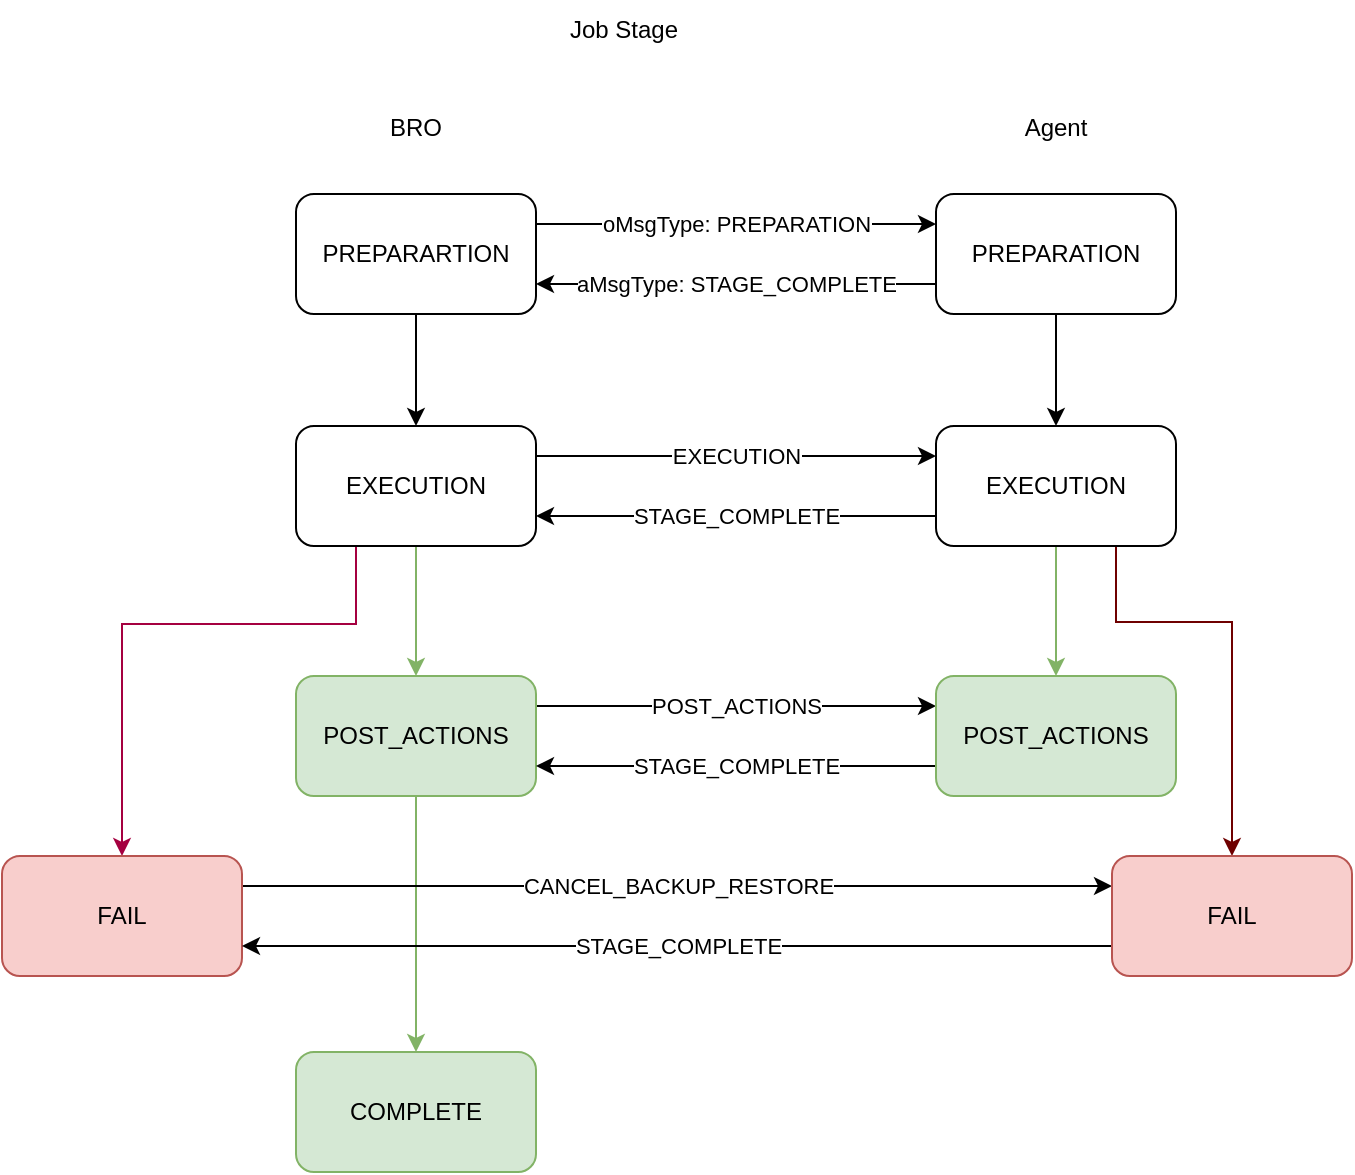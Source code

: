 <mxfile version="16.5.2" type="github">
  <diagram id="K3KFvH2afC0Bzny-vCcr" name="JobStage">
    <mxGraphModel dx="1052" dy="554" grid="0" gridSize="10" guides="1" tooltips="1" connect="1" arrows="1" fold="1" page="0" pageScale="1" pageWidth="827" pageHeight="1169" math="0" shadow="0">
      <root>
        <mxCell id="0" />
        <mxCell id="1" parent="0" />
        <mxCell id="wfhivD08MaEo05ddZKV8-7" value="oMsgType: PREPARATION" style="edgeStyle=orthogonalEdgeStyle;rounded=0;orthogonalLoop=1;jettySize=auto;html=1;exitX=1;exitY=0.25;exitDx=0;exitDy=0;entryX=0;entryY=0.25;entryDx=0;entryDy=0;" parent="1" source="wfhivD08MaEo05ddZKV8-1" target="wfhivD08MaEo05ddZKV8-3" edge="1">
          <mxGeometry relative="1" as="geometry" />
        </mxCell>
        <mxCell id="wfhivD08MaEo05ddZKV8-10" value="" style="edgeStyle=orthogonalEdgeStyle;rounded=0;orthogonalLoop=1;jettySize=auto;html=1;" parent="1" source="wfhivD08MaEo05ddZKV8-1" target="wfhivD08MaEo05ddZKV8-9" edge="1">
          <mxGeometry relative="1" as="geometry" />
        </mxCell>
        <mxCell id="wfhivD08MaEo05ddZKV8-1" value="PREPARARTION" style="rounded=1;whiteSpace=wrap;html=1;" parent="1" vertex="1">
          <mxGeometry x="216" y="166" width="120" height="60" as="geometry" />
        </mxCell>
        <mxCell id="wfhivD08MaEo05ddZKV8-2" value="BRO" style="text;html=1;strokeColor=none;fillColor=none;align=center;verticalAlign=middle;whiteSpace=wrap;rounded=0;" parent="1" vertex="1">
          <mxGeometry x="246" y="118" width="60" height="30" as="geometry" />
        </mxCell>
        <mxCell id="wfhivD08MaEo05ddZKV8-8" value="aMsgType:&amp;nbsp;STAGE_COMPLETE" style="edgeStyle=orthogonalEdgeStyle;rounded=0;orthogonalLoop=1;jettySize=auto;html=1;exitX=0;exitY=0.75;exitDx=0;exitDy=0;entryX=1;entryY=0.75;entryDx=0;entryDy=0;" parent="1" source="wfhivD08MaEo05ddZKV8-3" target="wfhivD08MaEo05ddZKV8-1" edge="1">
          <mxGeometry relative="1" as="geometry" />
        </mxCell>
        <mxCell id="wfhivD08MaEo05ddZKV8-12" value="" style="edgeStyle=orthogonalEdgeStyle;rounded=0;orthogonalLoop=1;jettySize=auto;html=1;" parent="1" source="wfhivD08MaEo05ddZKV8-3" target="wfhivD08MaEo05ddZKV8-11" edge="1">
          <mxGeometry relative="1" as="geometry" />
        </mxCell>
        <mxCell id="wfhivD08MaEo05ddZKV8-3" value="PREPARATION" style="rounded=1;whiteSpace=wrap;html=1;" parent="1" vertex="1">
          <mxGeometry x="536" y="166" width="120" height="60" as="geometry" />
        </mxCell>
        <mxCell id="wfhivD08MaEo05ddZKV8-5" value="Agent" style="text;html=1;strokeColor=none;fillColor=none;align=center;verticalAlign=middle;whiteSpace=wrap;rounded=0;" parent="1" vertex="1">
          <mxGeometry x="566" y="118" width="60" height="30" as="geometry" />
        </mxCell>
        <mxCell id="wfhivD08MaEo05ddZKV8-6" value="Job Stage" style="text;html=1;strokeColor=none;fillColor=none;align=center;verticalAlign=middle;whiteSpace=wrap;rounded=0;" parent="1" vertex="1">
          <mxGeometry x="350" y="69" width="60" height="30" as="geometry" />
        </mxCell>
        <mxCell id="wfhivD08MaEo05ddZKV8-13" value="EXECUTION" style="edgeStyle=orthogonalEdgeStyle;rounded=0;orthogonalLoop=1;jettySize=auto;html=1;exitX=1;exitY=0.25;exitDx=0;exitDy=0;entryX=0;entryY=0.25;entryDx=0;entryDy=0;" parent="1" source="wfhivD08MaEo05ddZKV8-9" target="wfhivD08MaEo05ddZKV8-11" edge="1">
          <mxGeometry relative="1" as="geometry" />
        </mxCell>
        <mxCell id="wfhivD08MaEo05ddZKV8-16" value="" style="edgeStyle=orthogonalEdgeStyle;rounded=0;orthogonalLoop=1;jettySize=auto;html=1;fillColor=#d5e8d4;strokeColor=#82b366;" parent="1" source="wfhivD08MaEo05ddZKV8-9" target="wfhivD08MaEo05ddZKV8-15" edge="1">
          <mxGeometry relative="1" as="geometry" />
        </mxCell>
        <mxCell id="wfhivD08MaEo05ddZKV8-26" style="edgeStyle=orthogonalEdgeStyle;rounded=0;orthogonalLoop=1;jettySize=auto;html=1;exitX=0.25;exitY=1;exitDx=0;exitDy=0;entryX=0.5;entryY=0;entryDx=0;entryDy=0;fillColor=#d80073;strokeColor=#A50040;" parent="1" source="wfhivD08MaEo05ddZKV8-9" target="wfhivD08MaEo05ddZKV8-24" edge="1">
          <mxGeometry relative="1" as="geometry">
            <Array as="points">
              <mxPoint x="246" y="381" />
              <mxPoint x="129" y="381" />
            </Array>
          </mxGeometry>
        </mxCell>
        <mxCell id="wfhivD08MaEo05ddZKV8-9" value="EXECUTION" style="rounded=1;whiteSpace=wrap;html=1;" parent="1" vertex="1">
          <mxGeometry x="216" y="282" width="120" height="60" as="geometry" />
        </mxCell>
        <mxCell id="wfhivD08MaEo05ddZKV8-14" value="STAGE_COMPLETE" style="edgeStyle=orthogonalEdgeStyle;rounded=0;orthogonalLoop=1;jettySize=auto;html=1;exitX=0;exitY=0.75;exitDx=0;exitDy=0;entryX=1;entryY=0.75;entryDx=0;entryDy=0;" parent="1" source="wfhivD08MaEo05ddZKV8-11" target="wfhivD08MaEo05ddZKV8-9" edge="1">
          <mxGeometry relative="1" as="geometry" />
        </mxCell>
        <mxCell id="wfhivD08MaEo05ddZKV8-18" value="" style="edgeStyle=orthogonalEdgeStyle;rounded=0;orthogonalLoop=1;jettySize=auto;html=1;fillColor=#d5e8d4;strokeColor=#82b366;" parent="1" source="wfhivD08MaEo05ddZKV8-11" target="wfhivD08MaEo05ddZKV8-17" edge="1">
          <mxGeometry relative="1" as="geometry" />
        </mxCell>
        <mxCell id="wfhivD08MaEo05ddZKV8-32" style="edgeStyle=orthogonalEdgeStyle;rounded=0;orthogonalLoop=1;jettySize=auto;html=1;exitX=0.75;exitY=1;exitDx=0;exitDy=0;fillColor=#a20025;strokeColor=#6F0000;" parent="1" source="wfhivD08MaEo05ddZKV8-11" target="wfhivD08MaEo05ddZKV8-30" edge="1">
          <mxGeometry relative="1" as="geometry">
            <Array as="points">
              <mxPoint x="626" y="380" />
              <mxPoint x="684" y="380" />
            </Array>
          </mxGeometry>
        </mxCell>
        <mxCell id="wfhivD08MaEo05ddZKV8-11" value="EXECUTION" style="rounded=1;whiteSpace=wrap;html=1;" parent="1" vertex="1">
          <mxGeometry x="536" y="282" width="120" height="60" as="geometry" />
        </mxCell>
        <mxCell id="wfhivD08MaEo05ddZKV8-19" value="POST_ACTIONS" style="edgeStyle=orthogonalEdgeStyle;rounded=0;orthogonalLoop=1;jettySize=auto;html=1;exitX=1;exitY=0.25;exitDx=0;exitDy=0;entryX=0;entryY=0.25;entryDx=0;entryDy=0;" parent="1" source="wfhivD08MaEo05ddZKV8-15" target="wfhivD08MaEo05ddZKV8-17" edge="1">
          <mxGeometry relative="1" as="geometry" />
        </mxCell>
        <mxCell id="wfhivD08MaEo05ddZKV8-22" value="" style="edgeStyle=orthogonalEdgeStyle;rounded=0;orthogonalLoop=1;jettySize=auto;html=1;fillColor=#d5e8d4;strokeColor=#82b366;" parent="1" source="wfhivD08MaEo05ddZKV8-15" target="wfhivD08MaEo05ddZKV8-21" edge="1">
          <mxGeometry relative="1" as="geometry" />
        </mxCell>
        <mxCell id="wfhivD08MaEo05ddZKV8-15" value="POST_ACTIONS" style="rounded=1;whiteSpace=wrap;html=1;fillColor=#d5e8d4;strokeColor=#82b366;" parent="1" vertex="1">
          <mxGeometry x="216" y="407" width="120" height="60" as="geometry" />
        </mxCell>
        <mxCell id="wfhivD08MaEo05ddZKV8-20" value="STAGE_COMPLETE" style="edgeStyle=orthogonalEdgeStyle;rounded=0;orthogonalLoop=1;jettySize=auto;html=1;exitX=0;exitY=0.75;exitDx=0;exitDy=0;entryX=1;entryY=0.75;entryDx=0;entryDy=0;" parent="1" source="wfhivD08MaEo05ddZKV8-17" target="wfhivD08MaEo05ddZKV8-15" edge="1">
          <mxGeometry relative="1" as="geometry" />
        </mxCell>
        <mxCell id="wfhivD08MaEo05ddZKV8-17" value="POST_ACTIONS" style="rounded=1;whiteSpace=wrap;html=1;fillColor=#d5e8d4;strokeColor=#82b366;" parent="1" vertex="1">
          <mxGeometry x="536" y="407" width="120" height="60" as="geometry" />
        </mxCell>
        <mxCell id="wfhivD08MaEo05ddZKV8-21" value="COMPLETE" style="rounded=1;whiteSpace=wrap;html=1;fillColor=#d5e8d4;strokeColor=#82b366;" parent="1" vertex="1">
          <mxGeometry x="216" y="595" width="120" height="60" as="geometry" />
        </mxCell>
        <mxCell id="wfhivD08MaEo05ddZKV8-33" value="CANCEL_BACKUP_RESTORE" style="edgeStyle=orthogonalEdgeStyle;rounded=0;orthogonalLoop=1;jettySize=auto;html=1;exitX=1;exitY=0.25;exitDx=0;exitDy=0;entryX=0;entryY=0.25;entryDx=0;entryDy=0;" parent="1" source="wfhivD08MaEo05ddZKV8-24" target="wfhivD08MaEo05ddZKV8-30" edge="1">
          <mxGeometry relative="1" as="geometry" />
        </mxCell>
        <mxCell id="wfhivD08MaEo05ddZKV8-24" value="FAIL" style="rounded=1;whiteSpace=wrap;html=1;fillColor=#f8cecc;strokeColor=#b85450;" parent="1" vertex="1">
          <mxGeometry x="69" y="497" width="120" height="60" as="geometry" />
        </mxCell>
        <mxCell id="wfhivD08MaEo05ddZKV8-34" value="STAGE_COMPLETE" style="edgeStyle=orthogonalEdgeStyle;rounded=0;orthogonalLoop=1;jettySize=auto;html=1;exitX=0;exitY=0.75;exitDx=0;exitDy=0;entryX=1;entryY=0.75;entryDx=0;entryDy=0;" parent="1" source="wfhivD08MaEo05ddZKV8-30" target="wfhivD08MaEo05ddZKV8-24" edge="1">
          <mxGeometry relative="1" as="geometry" />
        </mxCell>
        <mxCell id="wfhivD08MaEo05ddZKV8-30" value="FAIL" style="rounded=1;whiteSpace=wrap;html=1;fillColor=#f8cecc;strokeColor=#b85450;" parent="1" vertex="1">
          <mxGeometry x="624" y="497" width="120" height="60" as="geometry" />
        </mxCell>
      </root>
    </mxGraphModel>
  </diagram>
</mxfile>
